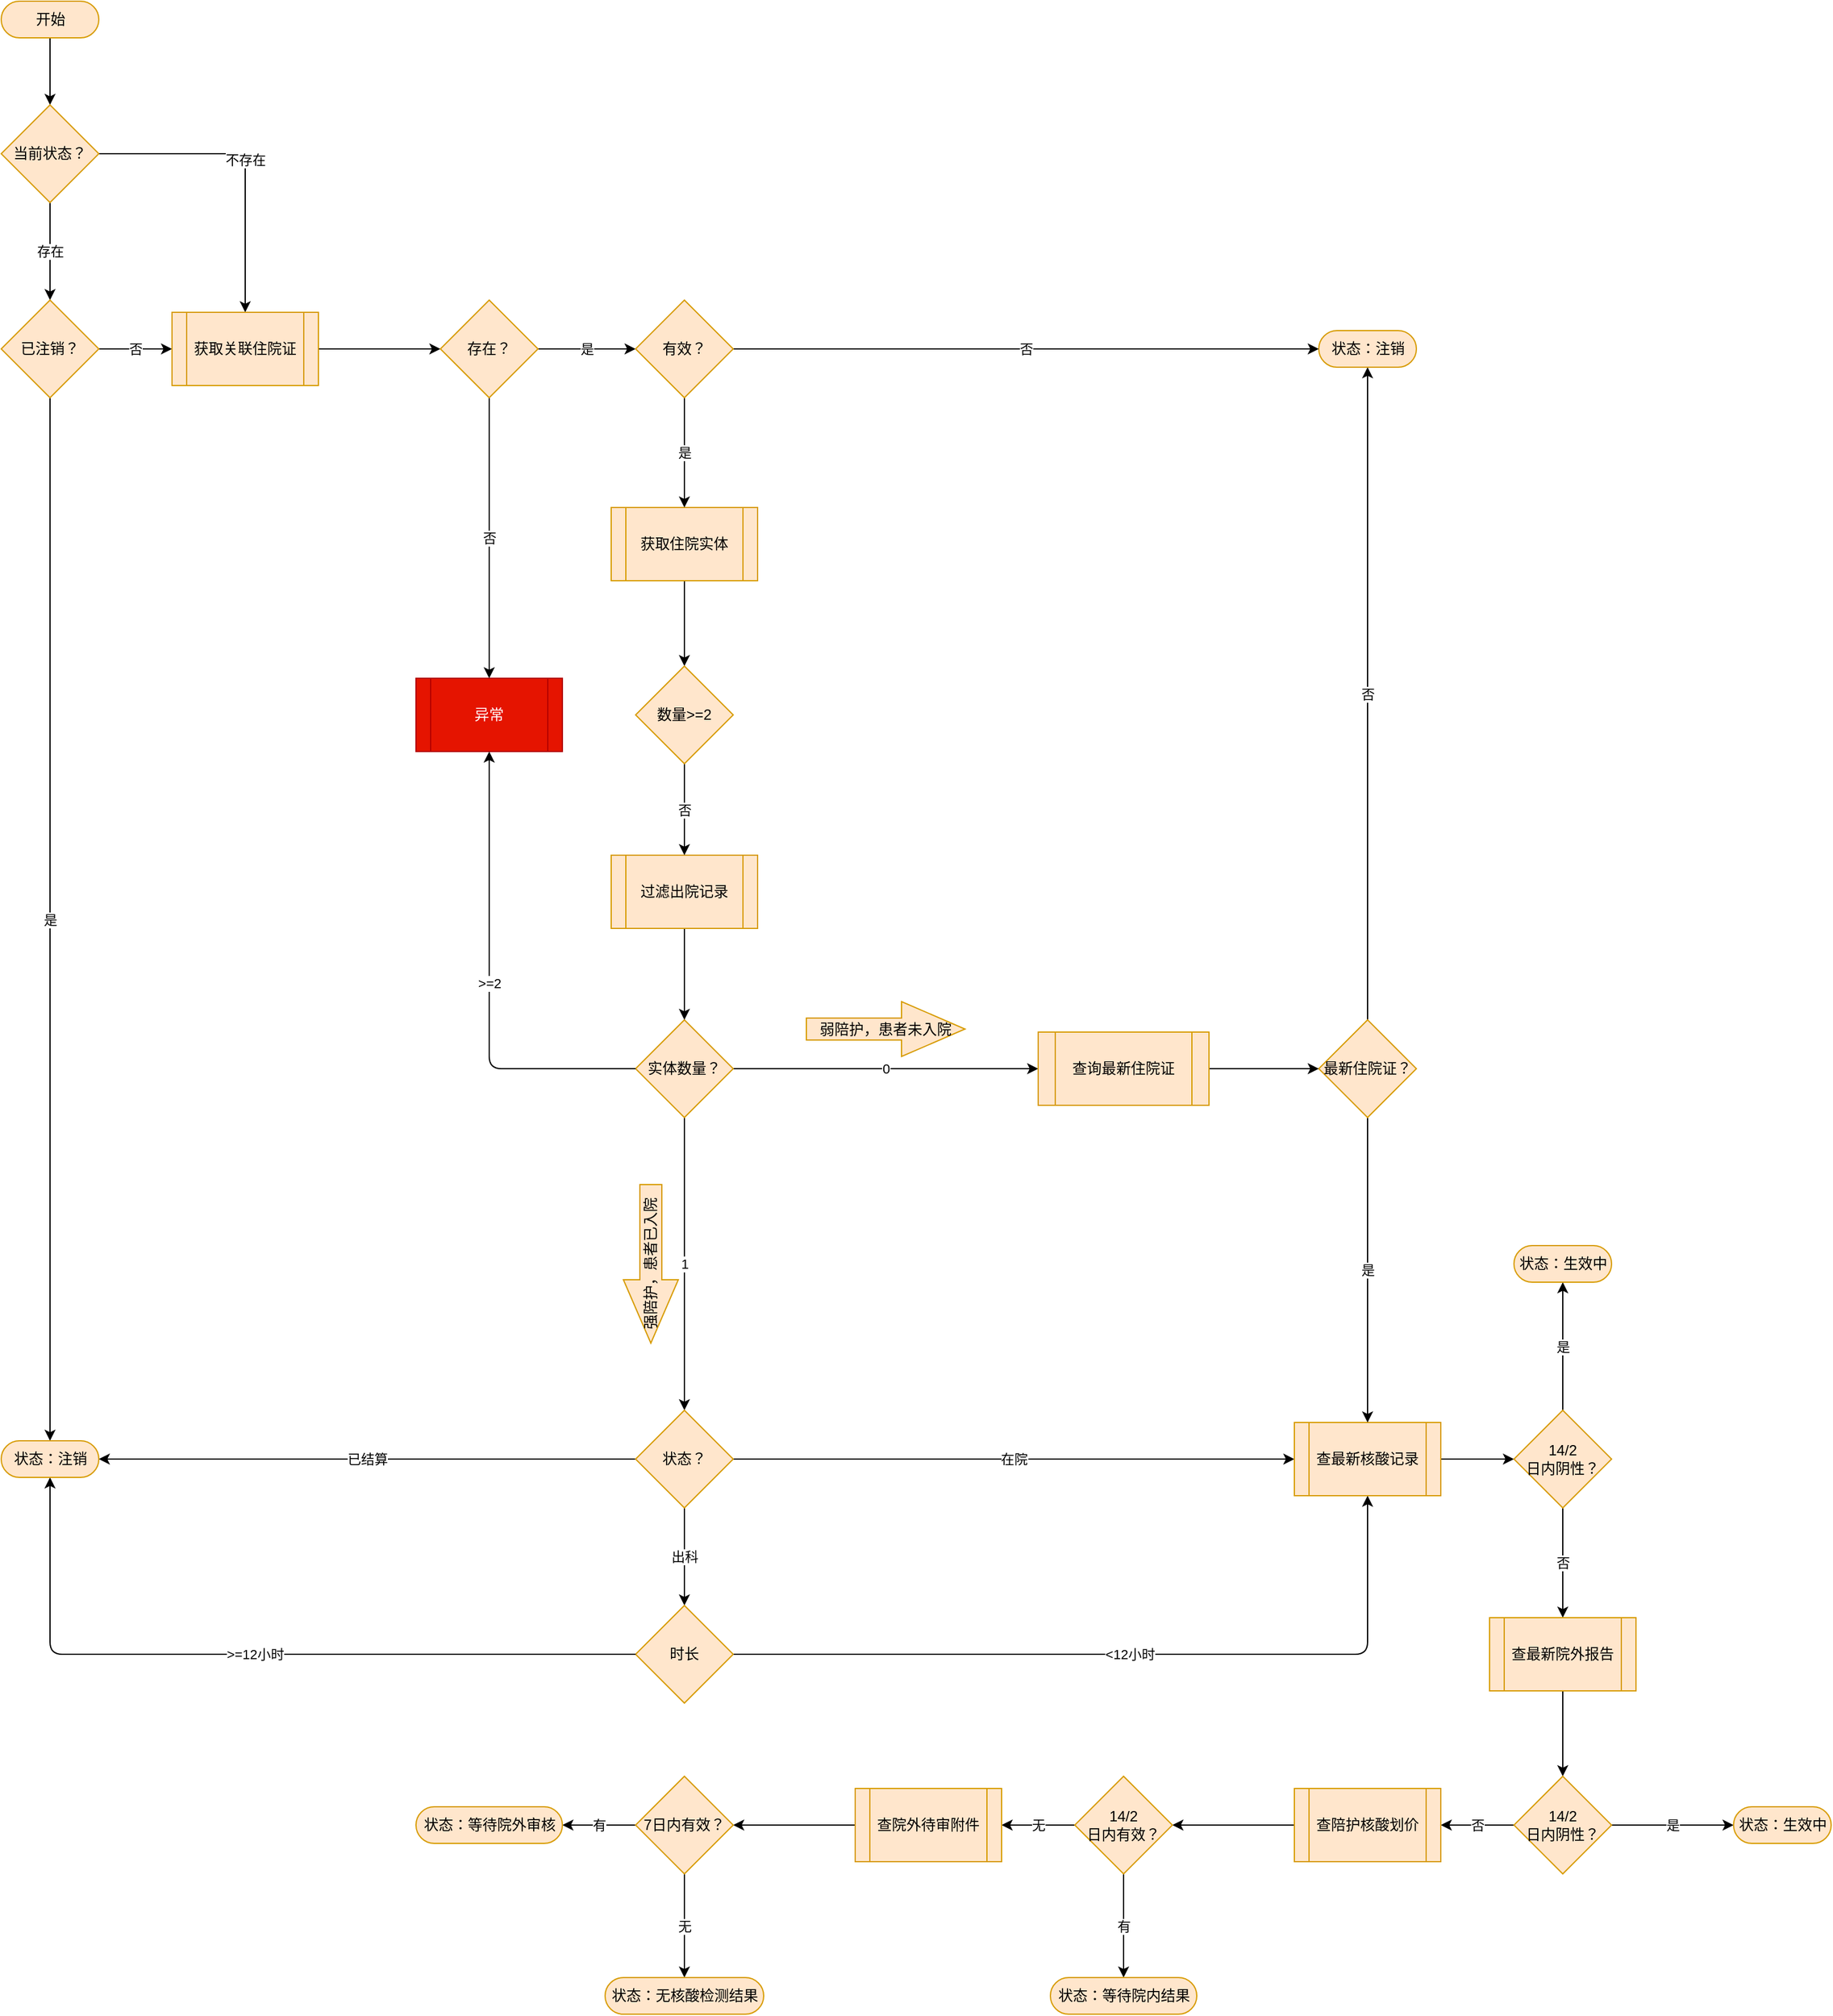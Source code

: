 <mxfile>
    <diagram id="k0nbtBAQ9G7xwQQl9tIo" name="Page-1">
        <mxGraphModel dx="2803" dy="1707" grid="1" gridSize="10" guides="1" tooltips="1" connect="1" arrows="1" fold="1" page="1" pageScale="1" pageWidth="1920" pageHeight="1200" math="0" shadow="0">
            <root>
                <mxCell id="0"/>
                <mxCell id="1" parent="0"/>
                <mxCell id="6" value="" style="edgeStyle=none;html=1;" parent="1" source="4" target="5" edge="1">
                    <mxGeometry relative="1" as="geometry"/>
                </mxCell>
                <mxCell id="4" value="开始" style="html=1;dashed=0;whitespace=wrap;shape=mxgraph.dfd.start;fillColor=#ffe6cc;strokeColor=#d79b00;" parent="1" vertex="1">
                    <mxGeometry x="-140" y="-530" width="80" height="30" as="geometry"/>
                </mxCell>
                <mxCell id="10" value="存在" style="edgeStyle=none;html=1;" parent="1" source="5" target="9" edge="1">
                    <mxGeometry relative="1" as="geometry"/>
                </mxCell>
                <mxCell id="38" value="不存在" style="edgeStyle=orthogonalEdgeStyle;html=1;exitX=1;exitY=0.5;exitDx=0;exitDy=0;entryX=0.5;entryY=0;entryDx=0;entryDy=0;" parent="1" source="5" target="15" edge="1">
                    <mxGeometry relative="1" as="geometry"/>
                </mxCell>
                <mxCell id="5" value="当前状态？" style="rhombus;whiteSpace=wrap;html=1;dashed=0;strokeColor=#d79b00;fillColor=#ffe6cc;" parent="1" vertex="1">
                    <mxGeometry x="-140" y="-445" width="80" height="80" as="geometry"/>
                </mxCell>
                <mxCell id="14" value="是" style="edgeStyle=none;html=1;entryX=0.5;entryY=0;entryDx=0;entryDy=0;entryPerimeter=0;" parent="1" source="9" target="50" edge="1">
                    <mxGeometry relative="1" as="geometry">
                        <mxPoint x="250" y="635" as="targetPoint"/>
                    </mxGeometry>
                </mxCell>
                <mxCell id="16" value="否" style="edgeStyle=none;html=1;" parent="1" source="9" target="15" edge="1">
                    <mxGeometry relative="1" as="geometry"/>
                </mxCell>
                <mxCell id="9" value="已注销？" style="rhombus;whiteSpace=wrap;html=1;dashed=0;strokeColor=#d79b00;fillColor=#ffe6cc;" parent="1" vertex="1">
                    <mxGeometry x="-140" y="-285" width="80" height="80" as="geometry"/>
                </mxCell>
                <mxCell id="95" value="" style="edgeStyle=none;html=1;" parent="1" source="15" target="94" edge="1">
                    <mxGeometry relative="1" as="geometry"/>
                </mxCell>
                <mxCell id="15" value="获取关联住院证" style="shape=process;whiteSpace=wrap;html=1;backgroundOutline=1;dashed=0;strokeColor=#d79b00;fillColor=#ffe6cc;" parent="1" vertex="1">
                    <mxGeometry y="-275" width="120" height="60" as="geometry"/>
                </mxCell>
                <mxCell id="126" value="" style="edgeStyle=orthogonalEdgeStyle;html=1;" parent="1" source="19" target="125" edge="1">
                    <mxGeometry relative="1" as="geometry"/>
                </mxCell>
                <mxCell id="19" value="获取住院实体" style="shape=process;whiteSpace=wrap;html=1;backgroundOutline=1;dashed=0;strokeColor=#d79b00;fillColor=#ffe6cc;" parent="1" vertex="1">
                    <mxGeometry x="360" y="-115" width="120" height="60" as="geometry"/>
                </mxCell>
                <mxCell id="28" value="1" style="edgeStyle=none;html=1;" parent="1" source="21" target="27" edge="1">
                    <mxGeometry relative="1" as="geometry"/>
                </mxCell>
                <mxCell id="104" value="0" style="edgeStyle=orthogonalEdgeStyle;html=1;" parent="1" source="21" target="103" edge="1">
                    <mxGeometry relative="1" as="geometry"/>
                </mxCell>
                <mxCell id="21" value="实体数量？" style="rhombus;whiteSpace=wrap;html=1;dashed=0;strokeColor=#d79b00;fillColor=#ffe6cc;" parent="1" vertex="1">
                    <mxGeometry x="380" y="305" width="80" height="80" as="geometry"/>
                </mxCell>
                <mxCell id="23" value="异常" style="shape=process;whiteSpace=wrap;html=1;backgroundOutline=1;dashed=0;strokeColor=#B20000;fillColor=#e51400;fontColor=#ffffff;" parent="1" vertex="1">
                    <mxGeometry x="200" y="25" width="120" height="60" as="geometry"/>
                </mxCell>
                <mxCell id="30" value="已结算" style="edgeStyle=none;html=1;entryX=1;entryY=0.5;entryDx=0;entryDy=0;entryPerimeter=0;" parent="1" source="27" target="50" edge="1">
                    <mxGeometry relative="1" as="geometry">
                        <mxPoint x="470" y="665" as="targetPoint"/>
                    </mxGeometry>
                </mxCell>
                <mxCell id="32" value="出科" style="edgeStyle=none;html=1;" parent="1" source="27" target="31" edge="1">
                    <mxGeometry relative="1" as="geometry"/>
                </mxCell>
                <mxCell id="35" value="在院" style="edgeStyle=orthogonalEdgeStyle;html=1;" parent="1" source="27" target="34" edge="1">
                    <mxGeometry relative="1" as="geometry"/>
                </mxCell>
                <mxCell id="27" value="状态？" style="rhombus;whiteSpace=wrap;html=1;dashed=0;strokeColor=#d79b00;fillColor=#ffe6cc;" parent="1" vertex="1">
                    <mxGeometry x="380" y="625" width="80" height="80" as="geometry"/>
                </mxCell>
                <mxCell id="37" value="&amp;lt;12小时" style="edgeStyle=orthogonalEdgeStyle;html=1;exitX=1;exitY=0.5;exitDx=0;exitDy=0;entryX=0.5;entryY=1;entryDx=0;entryDy=0;" parent="1" source="31" target="34" edge="1">
                    <mxGeometry relative="1" as="geometry"/>
                </mxCell>
                <mxCell id="31" value="时长" style="rhombus;whiteSpace=wrap;html=1;dashed=0;strokeColor=#d79b00;fillColor=#ffe6cc;" parent="1" vertex="1">
                    <mxGeometry x="380" y="785" width="80" height="80" as="geometry"/>
                </mxCell>
                <mxCell id="33" value="&amp;gt;=12小时" style="edgeStyle=orthogonalEdgeStyle;html=1;entryX=0.5;entryY=0.5;entryDx=0;entryDy=15;exitX=0;exitY=0.5;exitDx=0;exitDy=0;entryPerimeter=0;" parent="1" source="31" target="50" edge="1">
                    <mxGeometry relative="1" as="geometry">
                        <mxPoint x="660" y="850" as="sourcePoint"/>
                        <mxPoint x="410" y="695" as="targetPoint"/>
                    </mxGeometry>
                </mxCell>
                <mxCell id="52" value="" style="edgeStyle=orthogonalEdgeStyle;html=1;" parent="1" source="34" target="51" edge="1">
                    <mxGeometry relative="1" as="geometry"/>
                </mxCell>
                <mxCell id="34" value="查最新核酸记录" style="shape=process;whiteSpace=wrap;html=1;backgroundOutline=1;dashed=0;strokeColor=#d79b00;fillColor=#ffe6cc;" parent="1" vertex="1">
                    <mxGeometry x="920" y="635" width="120" height="60" as="geometry"/>
                </mxCell>
                <mxCell id="48" value="是" style="edgeStyle=orthogonalEdgeStyle;html=1;exitX=0.5;exitY=1;exitDx=0;exitDy=0;" parent="1" source="41" target="34" edge="1">
                    <mxGeometry relative="1" as="geometry"/>
                </mxCell>
                <mxCell id="110" value="否" style="edgeStyle=orthogonalEdgeStyle;html=1;exitX=0.5;exitY=0;exitDx=0;exitDy=0;entryX=0.5;entryY=0.5;entryDx=0;entryDy=15;entryPerimeter=0;" parent="1" source="41" target="46" edge="1">
                    <mxGeometry relative="1" as="geometry"/>
                </mxCell>
                <mxCell id="41" value="最新住院证？" style="rhombus;whiteSpace=wrap;html=1;dashed=0;strokeColor=#d79b00;fillColor=#ffe6cc;" parent="1" vertex="1">
                    <mxGeometry x="940" y="305" width="80" height="80" as="geometry"/>
                </mxCell>
                <mxCell id="46" value="状态：注销" style="html=1;dashed=0;whitespace=wrap;shape=mxgraph.dfd.start;fillColor=#ffe6cc;strokeColor=#d79b00;" parent="1" vertex="1">
                    <mxGeometry x="940" y="-260" width="80" height="30" as="geometry"/>
                </mxCell>
                <mxCell id="50" value="&lt;span&gt;状态：注销&lt;/span&gt;" style="html=1;dashed=0;whitespace=wrap;shape=mxgraph.dfd.start;fillColor=#ffe6cc;strokeColor=#d79b00;" parent="1" vertex="1">
                    <mxGeometry x="-140" y="650" width="80" height="30" as="geometry"/>
                </mxCell>
                <mxCell id="54" value="是" style="edgeStyle=orthogonalEdgeStyle;html=1;" parent="1" source="51" target="53" edge="1">
                    <mxGeometry relative="1" as="geometry"/>
                </mxCell>
                <mxCell id="56" value="否" style="edgeStyle=orthogonalEdgeStyle;html=1;" parent="1" source="51" target="55" edge="1">
                    <mxGeometry relative="1" as="geometry"/>
                </mxCell>
                <mxCell id="51" value="14/2&lt;br&gt;日内阴性？" style="rhombus;whiteSpace=wrap;html=1;dashed=0;strokeColor=#d79b00;fillColor=#ffe6cc;" parent="1" vertex="1">
                    <mxGeometry x="1100" y="625" width="80" height="80" as="geometry"/>
                </mxCell>
                <mxCell id="53" value="状态：生效中" style="html=1;dashed=0;whitespace=wrap;shape=mxgraph.dfd.start;fillColor=#ffe6cc;strokeColor=#d79b00;" parent="1" vertex="1">
                    <mxGeometry x="1100" y="490" width="80" height="30" as="geometry"/>
                </mxCell>
                <mxCell id="58" value="" style="edgeStyle=orthogonalEdgeStyle;html=1;" parent="1" source="55" target="57" edge="1">
                    <mxGeometry relative="1" as="geometry"/>
                </mxCell>
                <mxCell id="55" value="查最新院外报告" style="shape=process;whiteSpace=wrap;html=1;backgroundOutline=1;dashed=0;strokeColor=#d79b00;fillColor=#ffe6cc;" parent="1" vertex="1">
                    <mxGeometry x="1080" y="795" width="120" height="60" as="geometry"/>
                </mxCell>
                <mxCell id="60" value="是" style="edgeStyle=orthogonalEdgeStyle;html=1;" parent="1" source="57" target="59" edge="1">
                    <mxGeometry relative="1" as="geometry"/>
                </mxCell>
                <mxCell id="62" value="否" style="edgeStyle=orthogonalEdgeStyle;html=1;" parent="1" source="57" target="61" edge="1">
                    <mxGeometry relative="1" as="geometry"/>
                </mxCell>
                <mxCell id="57" value="14/2&lt;br&gt;日内阴性？" style="rhombus;whiteSpace=wrap;html=1;dashed=0;strokeColor=#d79b00;fillColor=#ffe6cc;" parent="1" vertex="1">
                    <mxGeometry x="1100" y="925" width="80" height="80" as="geometry"/>
                </mxCell>
                <mxCell id="59" value="状态：生效中" style="html=1;dashed=0;whitespace=wrap;shape=mxgraph.dfd.start;fillColor=#ffe6cc;strokeColor=#d79b00;" parent="1" vertex="1">
                    <mxGeometry x="1280" y="950" width="80" height="30" as="geometry"/>
                </mxCell>
                <mxCell id="64" value="" style="edgeStyle=orthogonalEdgeStyle;html=1;" parent="1" source="61" target="63" edge="1">
                    <mxGeometry relative="1" as="geometry"/>
                </mxCell>
                <mxCell id="61" value="查陪护核酸划价" style="shape=process;whiteSpace=wrap;html=1;backgroundOutline=1;dashed=0;strokeColor=#d79b00;fillColor=#ffe6cc;" parent="1" vertex="1">
                    <mxGeometry x="920" y="935" width="120" height="60" as="geometry"/>
                </mxCell>
                <mxCell id="66" value="有" style="edgeStyle=orthogonalEdgeStyle;html=1;entryX=0.5;entryY=0.5;entryDx=0;entryDy=-15;entryPerimeter=0;" parent="1" source="63" target="69" edge="1">
                    <mxGeometry relative="1" as="geometry">
                        <mxPoint x="780" y="1085" as="targetPoint"/>
                    </mxGeometry>
                </mxCell>
                <mxCell id="71" value="无" style="edgeStyle=orthogonalEdgeStyle;html=1;" parent="1" source="63" target="70" edge="1">
                    <mxGeometry relative="1" as="geometry"/>
                </mxCell>
                <mxCell id="63" value="14/2&lt;br&gt;日内有效？" style="rhombus;whiteSpace=wrap;html=1;dashed=0;strokeColor=#d79b00;fillColor=#ffe6cc;" parent="1" vertex="1">
                    <mxGeometry x="740" y="925" width="80" height="80" as="geometry"/>
                </mxCell>
                <mxCell id="69" value="状态：等待院内结果" style="html=1;dashed=0;whitespace=wrap;shape=mxgraph.dfd.start;fillColor=#ffe6cc;strokeColor=#d79b00;" parent="1" vertex="1">
                    <mxGeometry x="720" y="1090" width="120" height="30" as="geometry"/>
                </mxCell>
                <mxCell id="73" value="" style="edgeStyle=orthogonalEdgeStyle;html=1;" parent="1" source="70" target="72" edge="1">
                    <mxGeometry relative="1" as="geometry"/>
                </mxCell>
                <mxCell id="70" value="查院外待审附件" style="shape=process;whiteSpace=wrap;html=1;backgroundOutline=1;dashed=0;strokeColor=#d79b00;fillColor=#ffe6cc;" parent="1" vertex="1">
                    <mxGeometry x="560" y="935" width="120" height="60" as="geometry"/>
                </mxCell>
                <mxCell id="79" value="有" style="edgeStyle=orthogonalEdgeStyle;html=1;" parent="1" source="72" target="78" edge="1">
                    <mxGeometry relative="1" as="geometry"/>
                </mxCell>
                <mxCell id="93" value="无" style="edgeStyle=orthogonalEdgeStyle;html=1;" parent="1" source="72" target="92" edge="1">
                    <mxGeometry relative="1" as="geometry"/>
                </mxCell>
                <mxCell id="72" value="7日内有效？" style="rhombus;whiteSpace=wrap;html=1;dashed=0;strokeColor=#d79b00;fillColor=#ffe6cc;" parent="1" vertex="1">
                    <mxGeometry x="380" y="925" width="80" height="80" as="geometry"/>
                </mxCell>
                <mxCell id="78" value="状态：等待院外审核" style="html=1;dashed=0;whitespace=wrap;shape=mxgraph.dfd.start;fillColor=#ffe6cc;strokeColor=#d79b00;" parent="1" vertex="1">
                    <mxGeometry x="200" y="950" width="120" height="30" as="geometry"/>
                </mxCell>
                <mxCell id="92" value="状态：无核酸检测结果" style="html=1;dashed=0;whitespace=wrap;shape=mxgraph.dfd.start;fillColor=#ffe6cc;strokeColor=#d79b00;" parent="1" vertex="1">
                    <mxGeometry x="355" y="1090" width="130" height="30" as="geometry"/>
                </mxCell>
                <mxCell id="96" value="否" style="edgeStyle=none;html=1;" parent="1" source="94" target="23" edge="1">
                    <mxGeometry relative="1" as="geometry"/>
                </mxCell>
                <mxCell id="97" value="是" style="edgeStyle=orthogonalEdgeStyle;html=1;exitX=1;exitY=0.5;exitDx=0;exitDy=0;entryX=0;entryY=0.5;entryDx=0;entryDy=0;" parent="1" source="94" target="100" edge="1">
                    <mxGeometry relative="1" as="geometry"/>
                </mxCell>
                <mxCell id="94" value="存在？" style="rhombus;whiteSpace=wrap;html=1;dashed=0;strokeColor=#d79b00;fillColor=#ffe6cc;" parent="1" vertex="1">
                    <mxGeometry x="220" y="-285" width="80" height="80" as="geometry"/>
                </mxCell>
                <mxCell id="101" value="是" style="edgeStyle=orthogonalEdgeStyle;html=1;" parent="1" source="100" target="19" edge="1">
                    <mxGeometry relative="1" as="geometry"/>
                </mxCell>
                <mxCell id="102" value="否" style="edgeStyle=orthogonalEdgeStyle;html=1;exitX=1;exitY=0.5;exitDx=0;exitDy=0;entryX=0;entryY=0.5;entryDx=0;entryDy=0;entryPerimeter=0;" parent="1" source="100" target="46" edge="1">
                    <mxGeometry relative="1" as="geometry"/>
                </mxCell>
                <mxCell id="100" value="有效？" style="rhombus;whiteSpace=wrap;html=1;dashed=0;strokeColor=#d79b00;fillColor=#ffe6cc;" parent="1" vertex="1">
                    <mxGeometry x="380" y="-285" width="80" height="80" as="geometry"/>
                </mxCell>
                <mxCell id="106" value="" style="edgeStyle=orthogonalEdgeStyle;html=1;" parent="1" source="103" target="41" edge="1">
                    <mxGeometry relative="1" as="geometry"/>
                </mxCell>
                <mxCell id="103" value="查询最新住院证" style="shape=process;whiteSpace=wrap;html=1;backgroundOutline=1;dashed=0;strokeColor=#d79b00;fillColor=#ffe6cc;" parent="1" vertex="1">
                    <mxGeometry x="710" y="315" width="140" height="60" as="geometry"/>
                </mxCell>
                <mxCell id="107" value="&lt;span&gt;弱陪护，患者未入院&lt;/span&gt;" style="shape=singleArrow;whiteSpace=wrap;html=1;arrowWidth=0.4;arrowSize=0.4;dashed=0;strokeColor=#d79b00;fillColor=#ffe6cc;" parent="1" vertex="1">
                    <mxGeometry x="520" y="290" width="130" height="45" as="geometry"/>
                </mxCell>
                <mxCell id="109" value="&lt;span&gt;强陪护，患者已入院&lt;/span&gt;" style="shape=singleArrow;whiteSpace=wrap;html=1;arrowWidth=0.4;arrowSize=0.4;dashed=0;strokeColor=#d79b00;fillColor=#ffe6cc;direction=south;horizontal=0;verticalAlign=middle;" parent="1" vertex="1">
                    <mxGeometry x="370" y="440" width="45" height="130" as="geometry"/>
                </mxCell>
                <mxCell id="120" value="" style="edgeStyle=orthogonalEdgeStyle;html=1;exitX=0.5;exitY=1;exitDx=0;exitDy=0;entryX=0.5;entryY=0;entryDx=0;entryDy=0;" parent="1" source="111" target="21" edge="1">
                    <mxGeometry relative="1" as="geometry">
                        <mxPoint x="330" y="290" as="targetPoint"/>
                    </mxGeometry>
                </mxCell>
                <mxCell id="111" value="过滤出院记录" style="shape=process;whiteSpace=wrap;html=1;backgroundOutline=1;dashed=0;strokeColor=#d79b00;fillColor=#ffe6cc;" parent="1" vertex="1">
                    <mxGeometry x="360" y="170" width="120" height="60" as="geometry"/>
                </mxCell>
                <mxCell id="127" value="&amp;gt;=2" style="edgeStyle=orthogonalEdgeStyle;html=1;exitX=0;exitY=0.5;exitDx=0;exitDy=0;" parent="1" source="21" target="23" edge="1">
                    <mxGeometry relative="1" as="geometry"/>
                </mxCell>
                <mxCell id="128" value="否" style="edgeStyle=orthogonalEdgeStyle;html=1;" parent="1" source="125" target="111" edge="1">
                    <mxGeometry relative="1" as="geometry"/>
                </mxCell>
                <mxCell id="125" value="数量&amp;gt;=2" style="rhombus;whiteSpace=wrap;html=1;dashed=0;strokeColor=#d79b00;fillColor=#ffe6cc;" parent="1" vertex="1">
                    <mxGeometry x="380" y="15" width="80" height="80" as="geometry"/>
                </mxCell>
            </root>
        </mxGraphModel>
    </diagram>
</mxfile>